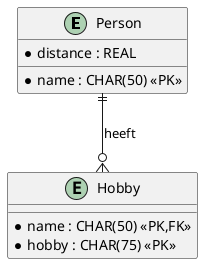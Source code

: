 @startuml
entity "Person" {
  * name : CHAR(50) <<PK>>
  * distance : REAL
}

entity "Hobby" {
  * name : CHAR(50) <<PK,FK>>
  * hobby : CHAR(75) <<PK>>
}

Person ||--o{ Hobby : heeft
@enduml